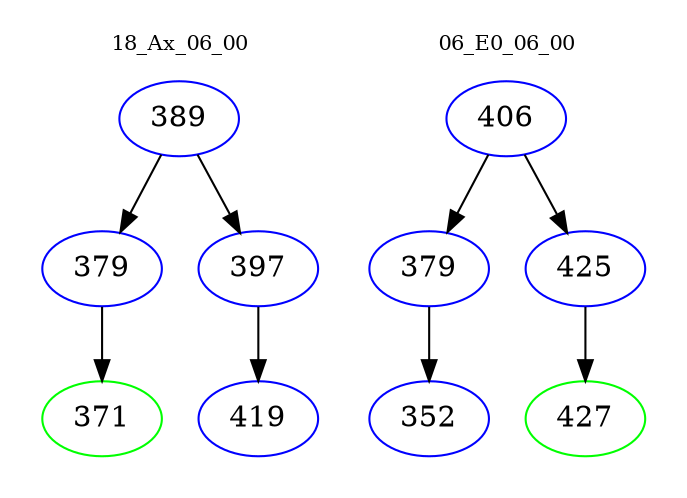 digraph{
subgraph cluster_0 {
color = white
label = "18_Ax_06_00";
fontsize=10;
T0_389 [label="389", color="blue"]
T0_389 -> T0_379 [color="black"]
T0_379 [label="379", color="blue"]
T0_379 -> T0_371 [color="black"]
T0_371 [label="371", color="green"]
T0_389 -> T0_397 [color="black"]
T0_397 [label="397", color="blue"]
T0_397 -> T0_419 [color="black"]
T0_419 [label="419", color="blue"]
}
subgraph cluster_1 {
color = white
label = "06_E0_06_00";
fontsize=10;
T1_406 [label="406", color="blue"]
T1_406 -> T1_379 [color="black"]
T1_379 [label="379", color="blue"]
T1_379 -> T1_352 [color="black"]
T1_352 [label="352", color="blue"]
T1_406 -> T1_425 [color="black"]
T1_425 [label="425", color="blue"]
T1_425 -> T1_427 [color="black"]
T1_427 [label="427", color="green"]
}
}
